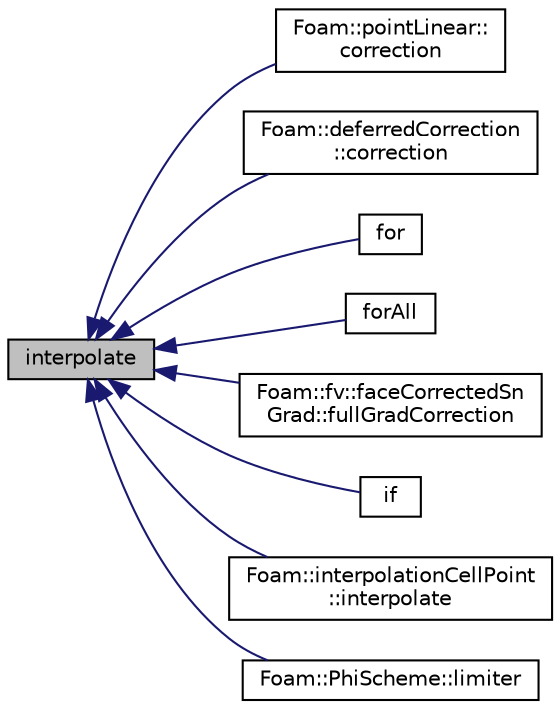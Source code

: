 digraph "interpolate"
{
  bgcolor="transparent";
  edge [fontname="Helvetica",fontsize="10",labelfontname="Helvetica",labelfontsize="10"];
  node [fontname="Helvetica",fontsize="10",shape=record];
  rankdir="LR";
  Node1 [label="interpolate",height=0.2,width=0.4,color="black", fillcolor="grey75", style="filled" fontcolor="black"];
  Node1 -> Node2 [dir="back",color="midnightblue",fontsize="10",style="solid",fontname="Helvetica"];
  Node2 [label="Foam::pointLinear::\lcorrection",height=0.2,width=0.4,color="black",URL="$classFoam_1_1pointLinear.html#a71944945191a35be21d9ab3b37c3170c",tooltip="Return the explicit correction to the face-interpolate. "];
  Node1 -> Node3 [dir="back",color="midnightblue",fontsize="10",style="solid",fontname="Helvetica"];
  Node3 [label="Foam::deferredCorrection\l::correction",height=0.2,width=0.4,color="black",URL="$classFoam_1_1deferredCorrection.html#ad5f4a5d3bc1173cf56b1283cdea2e418",tooltip="Return the explicit correction to the face-interpolate. "];
  Node1 -> Node4 [dir="back",color="midnightblue",fontsize="10",style="solid",fontname="Helvetica"];
  Node4 [label="for",height=0.2,width=0.4,color="black",URL="$multiphase_2multiphaseEulerFoam_2pEqn_8H.html#af55e11c2a5140cde8d20a6456e895047"];
  Node1 -> Node5 [dir="back",color="midnightblue",fontsize="10",style="solid",fontname="Helvetica"];
  Node5 [label="forAll",height=0.2,width=0.4,color="black",URL="$multiphase_2reactingEulerFoam_2reactingMultiphaseEulerFoam_2pU_2pEqn_8H.html#a3a6dfa236873b1e0df07a723bccf5222"];
  Node1 -> Node6 [dir="back",color="midnightblue",fontsize="10",style="solid",fontname="Helvetica"];
  Node6 [label="Foam::fv::faceCorrectedSn\lGrad::fullGradCorrection",height=0.2,width=0.4,color="black",URL="$classFoam_1_1fv_1_1faceCorrectedSnGrad.html#a1d818a559677e63f3aa628f1787133ce",tooltip="Return the explicit correction to the faceCorrectedSnGrad. "];
  Node1 -> Node7 [dir="back",color="midnightblue",fontsize="10",style="solid",fontname="Helvetica"];
  Node7 [label="if",height=0.2,width=0.4,color="black",URL="$compressible_2rhoPimpleFoam_2overRhoPimpleDyMFoam_2pEqn_8H.html#a85c7d7bfc03afb502bbae0a3fb3c65ad"];
  Node1 -> Node8 [dir="back",color="midnightblue",fontsize="10",style="solid",fontname="Helvetica"];
  Node8 [label="Foam::interpolationCellPoint\l::interpolate",height=0.2,width=0.4,color="black",URL="$classFoam_1_1interpolationCellPoint.html#abf9b1a616aa403ad81c24ef51c68ba51",tooltip="Interpolate field to the given coordinates in the tetrahedron. "];
  Node1 -> Node9 [dir="back",color="midnightblue",fontsize="10",style="solid",fontname="Helvetica"];
  Node9 [label="Foam::PhiScheme::limiter",height=0.2,width=0.4,color="black",URL="$classFoam_1_1PhiScheme.html#aad9e018b93b59932a398c0826c5cef86",tooltip="Return the interpolation weighting factors. "];
}
